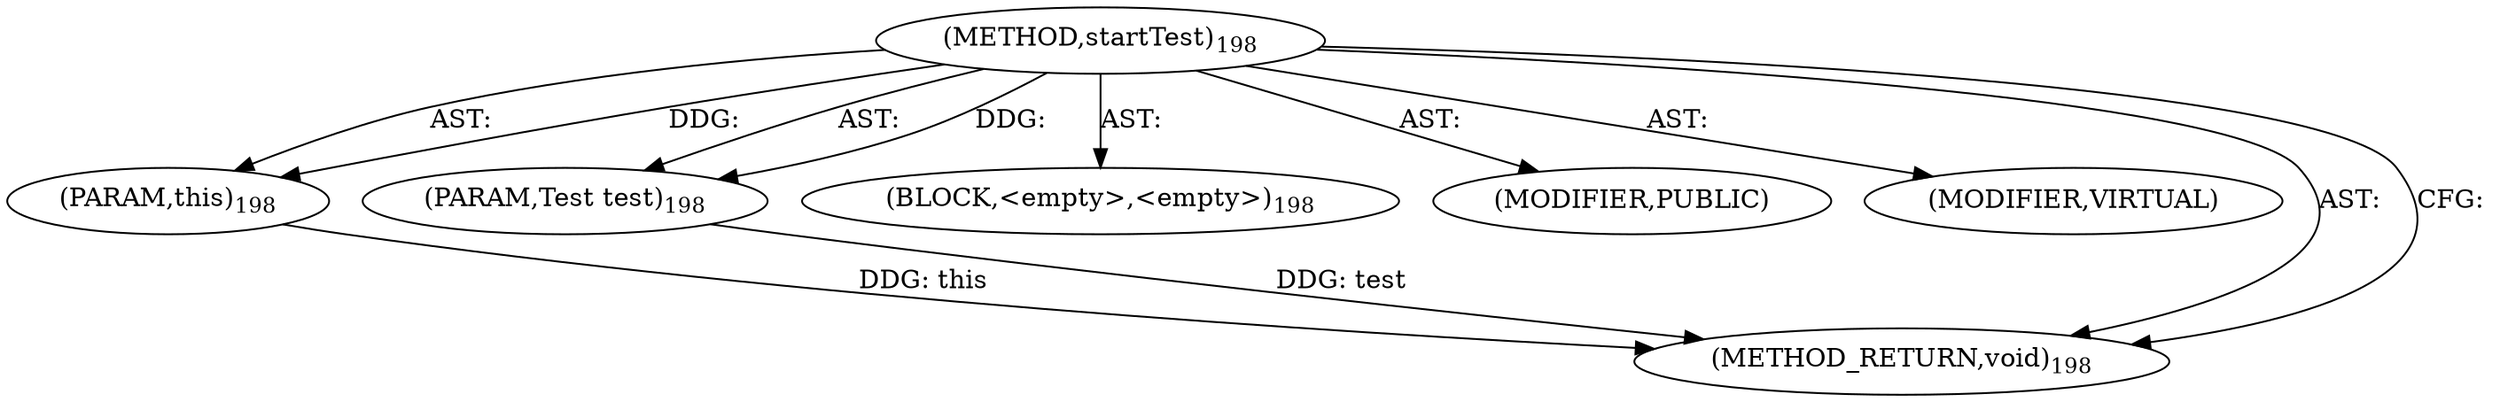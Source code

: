 digraph "startTest" {  
"111669149702" [label = <(METHOD,startTest)<SUB>198</SUB>> ]
"115964117007" [label = <(PARAM,this)<SUB>198</SUB>> ]
"115964117008" [label = <(PARAM,Test test)<SUB>198</SUB>> ]
"25769803790" [label = <(BLOCK,&lt;empty&gt;,&lt;empty&gt;)<SUB>198</SUB>> ]
"133143986195" [label = <(MODIFIER,PUBLIC)> ]
"133143986196" [label = <(MODIFIER,VIRTUAL)> ]
"128849018886" [label = <(METHOD_RETURN,void)<SUB>198</SUB>> ]
  "111669149702" -> "115964117007"  [ label = "AST: "] 
  "111669149702" -> "115964117008"  [ label = "AST: "] 
  "111669149702" -> "25769803790"  [ label = "AST: "] 
  "111669149702" -> "133143986195"  [ label = "AST: "] 
  "111669149702" -> "133143986196"  [ label = "AST: "] 
  "111669149702" -> "128849018886"  [ label = "AST: "] 
  "111669149702" -> "128849018886"  [ label = "CFG: "] 
  "115964117007" -> "128849018886"  [ label = "DDG: this"] 
  "115964117008" -> "128849018886"  [ label = "DDG: test"] 
  "111669149702" -> "115964117007"  [ label = "DDG: "] 
  "111669149702" -> "115964117008"  [ label = "DDG: "] 
}
